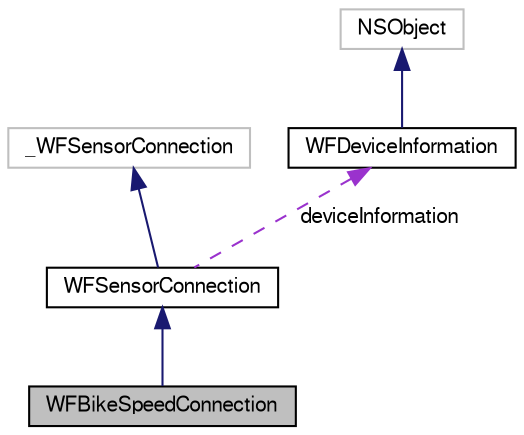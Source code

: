 digraph "WFBikeSpeedConnection"
{
  edge [fontname="FreeSans",fontsize="10",labelfontname="FreeSans",labelfontsize="10"];
  node [fontname="FreeSans",fontsize="10",shape=record];
  Node1 [label="WFBikeSpeedConnection",height=0.2,width=0.4,color="black", fillcolor="grey75", style="filled", fontcolor="black"];
  Node2 -> Node1 [dir="back",color="midnightblue",fontsize="10",style="solid",fontname="FreeSans"];
  Node2 [label="WFSensorConnection",height=0.2,width=0.4,color="black", fillcolor="white", style="filled",URL="$interface_w_f_sensor_connection.html",tooltip="Represents the connection for an ANT sensor. "];
  Node3 -> Node2 [dir="back",color="midnightblue",fontsize="10",style="solid",fontname="FreeSans"];
  Node3 [label="_WFSensorConnection",height=0.2,width=0.4,color="grey75", fillcolor="white", style="filled"];
  Node4 -> Node2 [dir="back",color="darkorchid3",fontsize="10",style="dashed",label=" deviceInformation" ,fontname="FreeSans"];
  Node4 [label="WFDeviceInformation",height=0.2,width=0.4,color="black", fillcolor="white", style="filled",URL="$interface_w_f_device_information.html",tooltip="This class represents a collection of general information about a device. "];
  Node5 -> Node4 [dir="back",color="midnightblue",fontsize="10",style="solid",fontname="FreeSans"];
  Node5 [label="NSObject",height=0.2,width=0.4,color="grey75", fillcolor="white", style="filled"];
}
